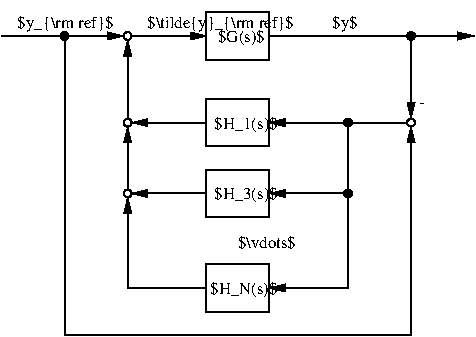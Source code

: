 #FIG 3.2
Portrait
Center
Metric
A4 
100.0
Single
-2
1200 2
4 0 0 100 1 0 8.0 0.0 6 166.0 50.0 11306 6469 -\001
2 2 0 1 0 0 100 1 -1  0  0 0 0 0 0 5
      9787 7593 10237 7593 10237 7931 9787 7931 9787 7593
1 1 0 1 0 0 100 1 20  0  1 0.0 10800 7087 28 28 10772 7059 10828 7115
4 0 0 100 1 0 8.0 0.0 6 233.0 100.0 10012 7480 $\\vdots$\001
4 0 0 100 1 0 8.0 0.0 6 200.0 150.0 9843 7129 $H_3(s)$\001
2 1 0 1 0 0 100 1 -1  0  0 0 12 1 0 3
  1 1 1.0 48.00 96.00
       9787 7762 9225 7762 9225 7115
2 1 0 1 0 0 100 1 -1  0  0 0 12 1 0 2
  1 1 1.0 48.00 96.00
       9787 7087 9253 7087
1 1 0 1 0 0 100 1 -1  0  1 0.0 9225 7087 28 28 9197 7059 9253 7115
2 1 0 1 0 0 100 1 -1  0  0 0 12 1 0 3
  1 1 1.0 48.00 96.00
       10800 7087 10800 7762 10237 7762
2 2 0 1 0 0 100 1 -1  0  0 0 0 0 0 5
      9787 6918 10237 6918 10237 7256 9787 7256 9787 6918
1 1 0 1 0 0 100 1 20  0  1 0.0 10800 6581 28 28 10772 6553 10828 6609
4 0 0 100 1 0 8.0 0.0 6 200.0 150.0 9843 6623 $H_1(s)$\001
2 1 0 1 0 0 100 1 -1  0  0 0 12 1 0 2
  1 1 1.0 48.00 96.00
       9225 7059 9225 6609
2 1 0 1 0 0 100 1 -1  0  0 0 12 1 0 2
  1 1 1.0 48.00 96.00
       9787 6581 9253 6581
1 1 0 1 0 0 100 1 -1  0  1 0.0 9225 6581 28 28 9197 6553 9253 6609
2 1 0 1 0 0 100 1 -1  0  0 0 12 1 0 3
  1 1 1.0 48.00 96.00
       10800 6581 10800 7087 10237 7087
2 1 0 1 0 0 100 1 -1  0  0 0 12 1 0 2
  1 1 1.0 48.00 96.00
       11221 6581 10237 6581
1 1 0 1 0 0 100 1 -1  0  1 0.0 11250 6581 28 28 11222 6553 11278 6609
2 2 0 1 0 0 100 1 -1  0  0 0 0 0 0 5
      9787 6412 10237 6412 10237 6750 9787 6750 9787 6412
4 0 0 100 1 0 8.0 0.0 6 133.0 266.0 9871 6004 $G(s)$\001
4 0 0 100 1 0 8.0 0.0 6 200.0 183.0 8437 5906 $y_{\\rm ref}$\001
4 0 0 100 1 0 8.0 0.0 6 233.0 183.0 9365 5906 $\\tilde{y}_{\\rm ref}$\001
4 0 0 100 1 0 8.0 0.0 6 133.0 66.0 10687 5906 $y$\001
1 1 0 1 0 0 100 1 20  0  1 0.0 11250 5962 28 28 11222 5934 11278 5990
1 1 0 1 0 0 100 1 20  0  1 0.0 8775 5962 28 28 8747 5934 8803 5990
2 1 0 1 0 0 100 1 -1  0  0 0 12 1 0 2
  1 1 1.0 48.00 96.00
       11250 5962 11250 6553
2 1 0 1 0 0 100 1 -1  0  0 0 12 1 0 2
  1 1 1.0 48.00 96.00
       9225 6553 9225 5990
2 1 0 1 0 0 100 1 -1  0  0 0 12 1 0 4
  1 1 1.0 48.00 96.00
       8775 5962 8775 8100 11250 8100 11250 6609
2 1 0 1 0 0 100 1 -1  0  0 0 12 1 0 2
  1 1 1.0 48.00 96.00
       10237 5962 11700 5962
2 1 0 1 0 0 100 1 -1  0  0 0 12 1 0 2
  1 1 1.0 48.00 96.00
       8325 5962 9196 5962
2 1 0 1 0 0 100 1 -1  0  0 0 12 1 0 2
  1 1 1.0 48.00 96.00
       9253 5962 9787 5962
1 1 0 1 0 0 100 1 -1  0  1 0.0 9225 5962 28 28 9197 5934 9253 5990
2 2 0 1 0 0 100 1 -1  0  0 0 0 0 0 5
      9787 5793 10237 5793 10237 6131 9787 6131 9787 5793
4 0 0 100 1 0 8.0 0.0 6 200.0 150.0 9815 7804 $H_N(s)$\001
